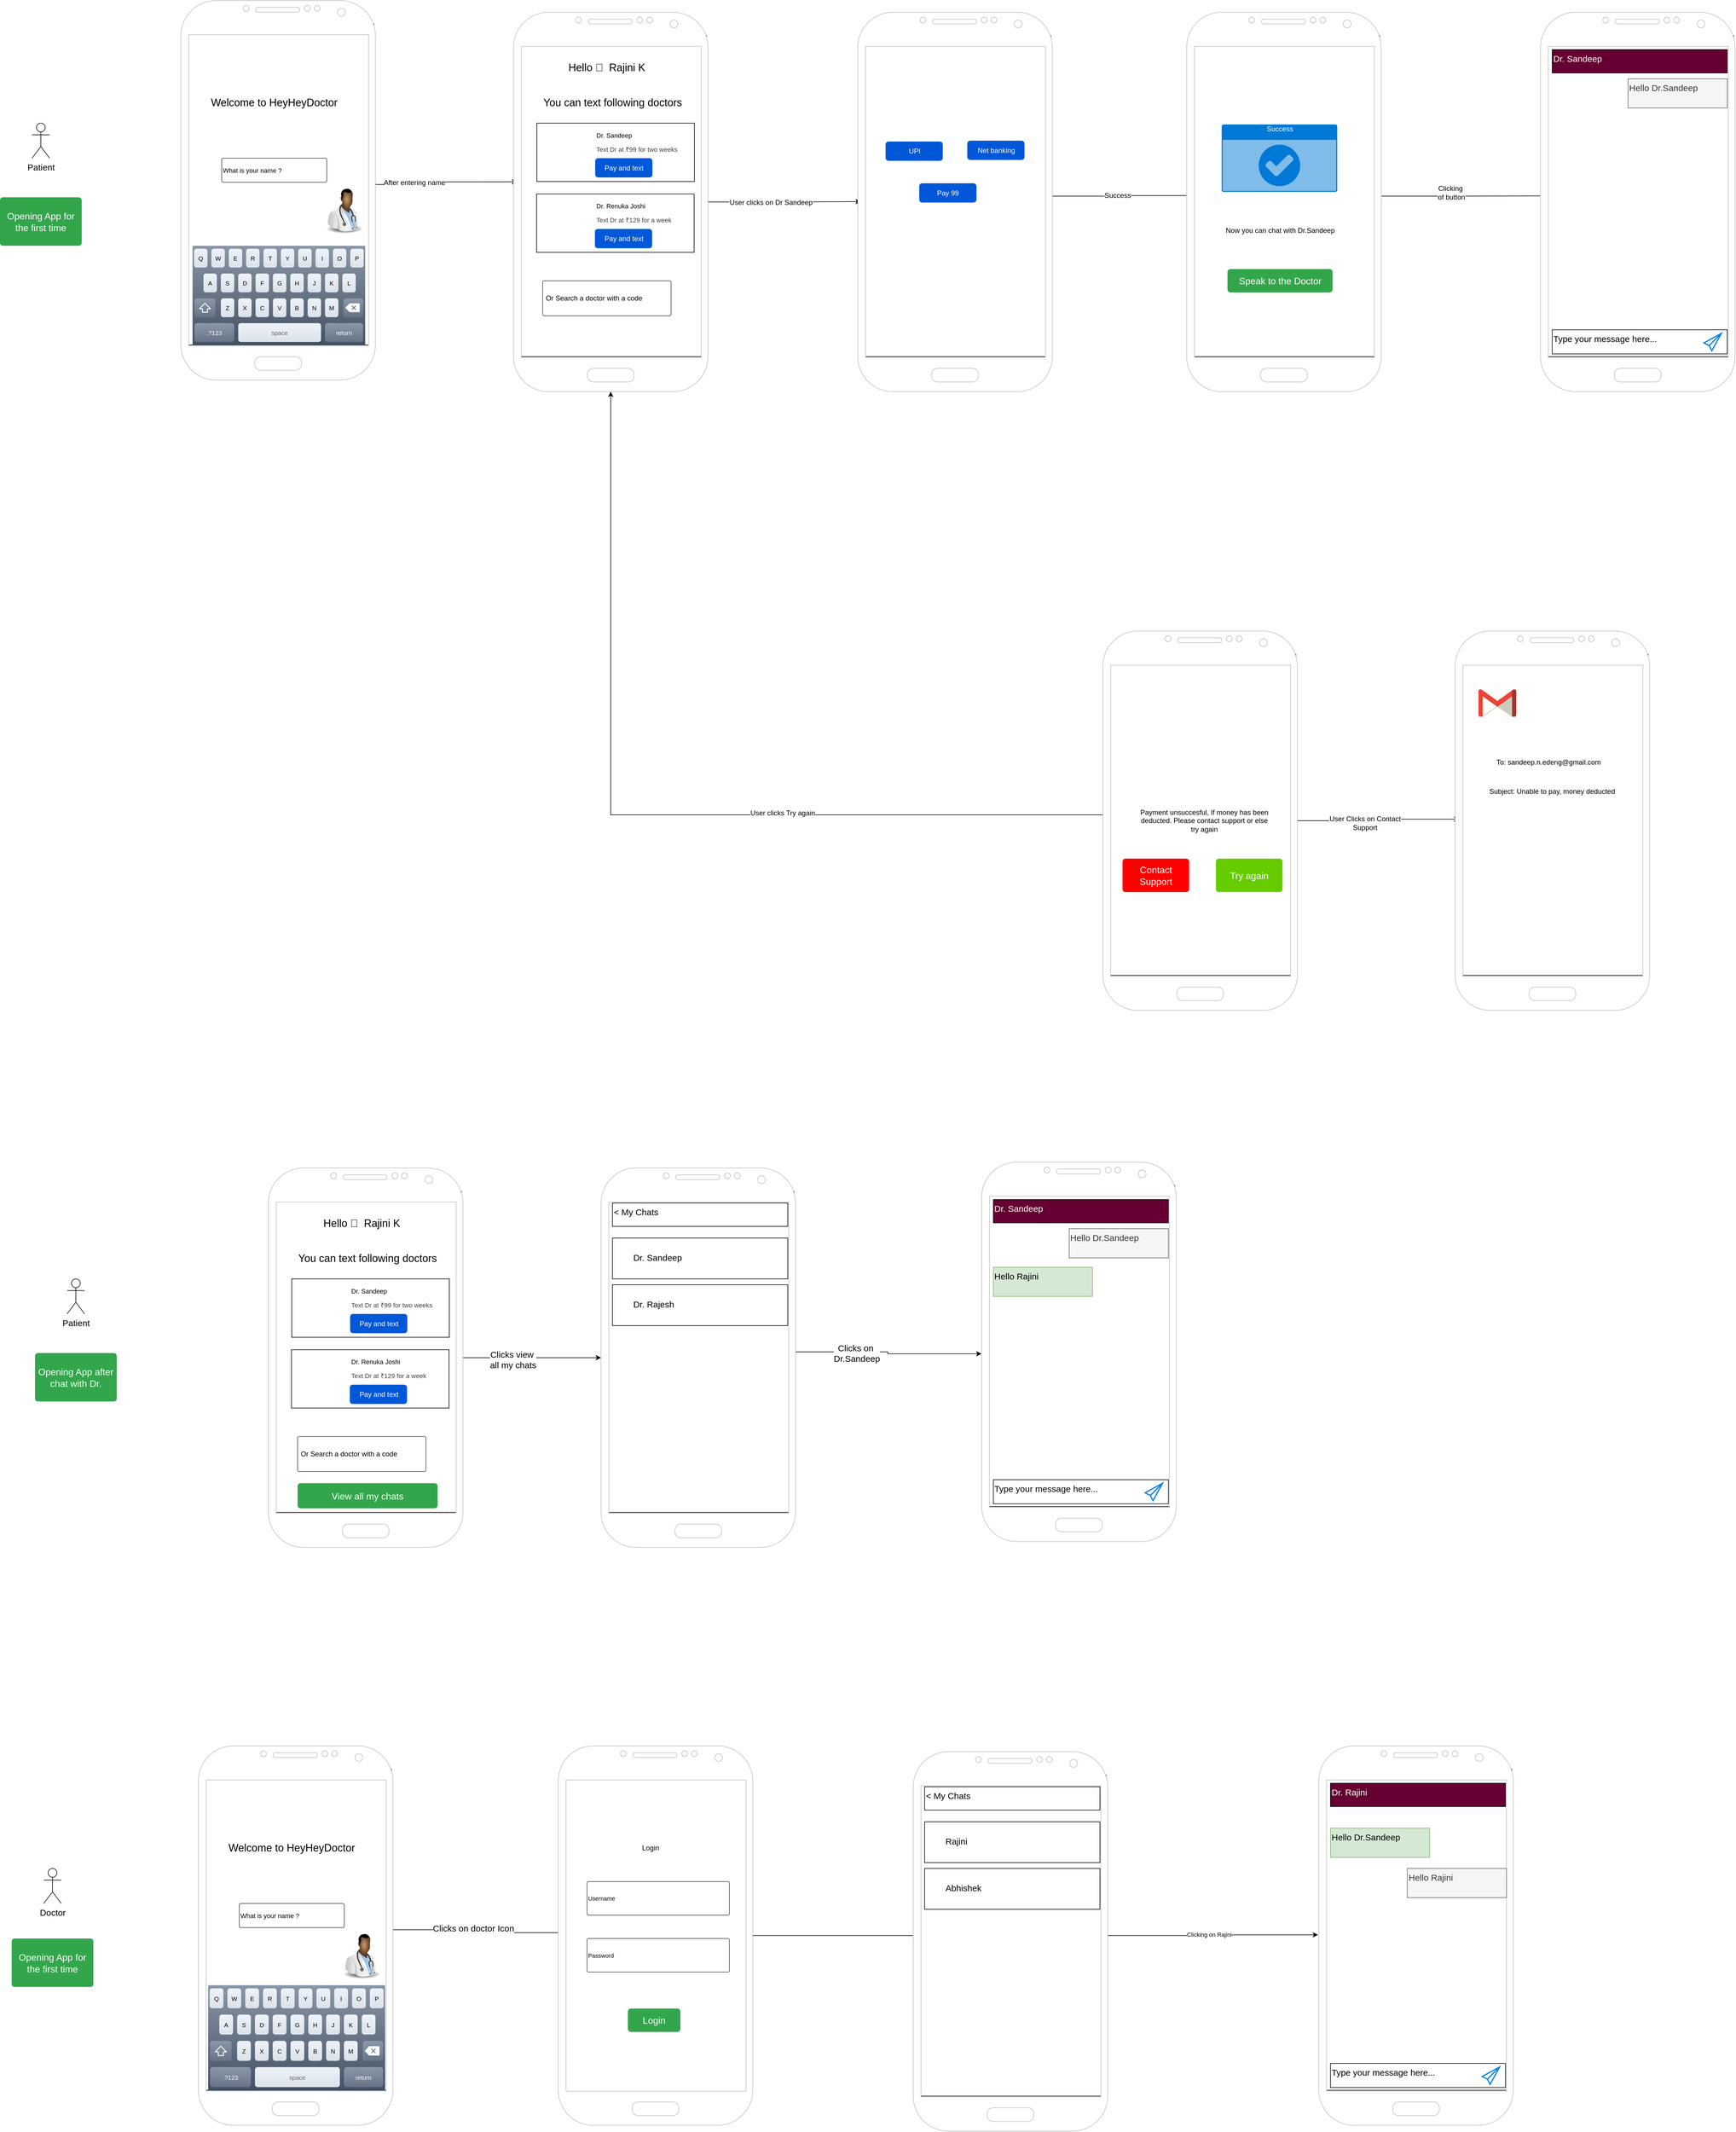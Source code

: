 <mxfile version="15.5.6" type="device"><diagram id="9-6Th1CZ7eoq6lyrVsI5" name="Page-1"><mxGraphModel dx="2270" dy="1440" grid="1" gridSize="10" guides="1" tooltips="1" connect="1" arrows="1" fold="1" page="1" pageScale="1" pageWidth="827" pageHeight="1169" math="0" shadow="0"><root><mxCell id="0"/><mxCell id="1" parent="0"/><mxCell id="jHPLesFgiLYpQEe8KIEd-72" style="edgeStyle=orthogonalEdgeStyle;rounded=0;orthogonalLoop=1;jettySize=auto;html=1;entryX=0.019;entryY=0.447;entryDx=0;entryDy=0;entryPerimeter=0;fontSize=12;" edge="1" parent="1" source="jHPLesFgiLYpQEe8KIEd-2" target="jHPLesFgiLYpQEe8KIEd-12"><mxGeometry relative="1" as="geometry"/></mxCell><mxCell id="jHPLesFgiLYpQEe8KIEd-73" value="After entering name" style="edgeLabel;html=1;align=center;verticalAlign=middle;resizable=0;points=[];fontSize=12;" vertex="1" connectable="0" parent="jHPLesFgiLYpQEe8KIEd-72"><mxGeometry x="-0.439" y="3" relative="1" as="geometry"><mxPoint x="-1" as="offset"/></mxGeometry></mxCell><mxCell id="jHPLesFgiLYpQEe8KIEd-2" value="" style="rounded=0;whiteSpace=wrap;html=1;" vertex="1" parent="1"><mxGeometry x="438.33" y="160" width="322.37" height="550" as="geometry"/></mxCell><mxCell id="jHPLesFgiLYpQEe8KIEd-1" value="" style="verticalLabelPosition=bottom;verticalAlign=top;html=1;shadow=0;dashed=0;strokeWidth=1;shape=mxgraph.android.phone2;strokeColor=#c0c0c0;" vertex="1" parent="1"><mxGeometry x="430" y="120" width="333.33" height="650" as="geometry"/></mxCell><mxCell id="jHPLesFgiLYpQEe8KIEd-7" value="Welcome to HeyHeyDoctor" style="text;html=1;strokeColor=none;fillColor=none;align=center;verticalAlign=middle;whiteSpace=wrap;rounded=0;labelBorderColor=none;fontSize=18;" vertex="1" parent="1"><mxGeometry x="450" y="280" width="280" height="30" as="geometry"/></mxCell><mxCell id="jHPLesFgiLYpQEe8KIEd-9" value="&lt;font style=&quot;font-size: 11px&quot;&gt;What is your name ?&lt;/font&gt;" style="strokeWidth=1;html=1;shadow=0;dashed=0;shape=mxgraph.ios.iTextInput;strokeColor=#444444;buttonText=;fontSize=8;whiteSpace=wrap;align=left;labelBorderColor=none;" vertex="1" parent="1"><mxGeometry x="500" y="390" width="180" height="41.29" as="geometry"/></mxCell><mxCell id="jHPLesFgiLYpQEe8KIEd-10" value="" style="verticalLabelPosition=bottom;verticalAlign=top;html=1;shadow=0;dashed=0;strokeWidth=1;shape=mxgraph.ios.iKeybLett;sketch=0;labelBorderColor=none;fontSize=11;" vertex="1" parent="1"><mxGeometry x="450" y="540" width="295.8" height="170" as="geometry"/></mxCell><mxCell id="jHPLesFgiLYpQEe8KIEd-11" value="" style="rounded=0;whiteSpace=wrap;html=1;" vertex="1" parent="1"><mxGeometry x="1008.33" y="180" width="322.37" height="550" as="geometry"/></mxCell><mxCell id="jHPLesFgiLYpQEe8KIEd-74" style="edgeStyle=orthogonalEdgeStyle;rounded=0;orthogonalLoop=1;jettySize=auto;html=1;entryX=0.016;entryY=0.499;entryDx=0;entryDy=0;entryPerimeter=0;fontSize=12;" edge="1" parent="1" source="jHPLesFgiLYpQEe8KIEd-12" target="jHPLesFgiLYpQEe8KIEd-46"><mxGeometry relative="1" as="geometry"/></mxCell><mxCell id="jHPLesFgiLYpQEe8KIEd-75" value="User clicks on Dr Sandeep" style="edgeLabel;html=1;align=center;verticalAlign=middle;resizable=0;points=[];fontSize=12;" vertex="1" connectable="0" parent="jHPLesFgiLYpQEe8KIEd-74"><mxGeometry x="-0.165" y="-1" relative="1" as="geometry"><mxPoint x="-2" as="offset"/></mxGeometry></mxCell><mxCell id="jHPLesFgiLYpQEe8KIEd-12" value="" style="verticalLabelPosition=bottom;verticalAlign=top;html=1;shadow=0;dashed=0;strokeWidth=1;shape=mxgraph.android.phone2;strokeColor=#c0c0c0;" vertex="1" parent="1"><mxGeometry x="1000" y="140" width="333.33" height="650" as="geometry"/></mxCell><mxCell id="jHPLesFgiLYpQEe8KIEd-13" value="Hello 👋&amp;nbsp; Rajini K" style="text;html=1;strokeColor=none;fillColor=none;align=center;verticalAlign=middle;whiteSpace=wrap;rounded=0;labelBorderColor=none;fontSize=18;" vertex="1" parent="1"><mxGeometry x="1020" y="220" width="280" height="30" as="geometry"/></mxCell><mxCell id="jHPLesFgiLYpQEe8KIEd-22" value="You can text following doctors" style="text;html=1;strokeColor=none;fillColor=none;align=center;verticalAlign=middle;whiteSpace=wrap;rounded=0;labelBorderColor=none;fontSize=18;" vertex="1" parent="1"><mxGeometry x="1029.51" y="280" width="280" height="30" as="geometry"/></mxCell><mxCell id="jHPLesFgiLYpQEe8KIEd-23" value="" style="rounded=0;whiteSpace=wrap;html=1;labelBorderColor=none;fontSize=11;verticalAlign=top;" vertex="1" parent="1"><mxGeometry x="1040" y="330" width="270" height="100" as="geometry"/></mxCell><mxCell id="jHPLesFgiLYpQEe8KIEd-24" value="" style="shape=image;html=1;verticalAlign=top;verticalLabelPosition=bottom;labelBackgroundColor=#ffffff;imageAspect=0;aspect=fixed;image=https://cdn0.iconfinder.com/data/icons/essentials-9/128/__Profile-128.png;labelBorderColor=none;fontSize=11;" vertex="1" parent="1"><mxGeometry x="1050" y="336" width="68" height="68" as="geometry"/></mxCell><mxCell id="jHPLesFgiLYpQEe8KIEd-25" value="Dr. Sandeep" style="text;html=1;strokeColor=none;fillColor=none;align=left;verticalAlign=middle;whiteSpace=wrap;rounded=0;labelBorderColor=none;fontSize=11;" vertex="1" parent="1"><mxGeometry x="1140" y="336" width="150" height="30" as="geometry"/></mxCell><mxCell id="jHPLesFgiLYpQEe8KIEd-26" value="&lt;span style=&quot;color: rgb(60 , 64 , 67) ; font-family: &amp;#34;arial&amp;#34; , sans-serif ; background-color: rgb(255 , 255 , 255)&quot;&gt;&lt;font style=&quot;font-size: 11px&quot;&gt;Text Dr at ₹99 for two weeks&lt;/font&gt;&lt;/span&gt;" style="text;html=1;strokeColor=none;fillColor=none;align=left;verticalAlign=middle;whiteSpace=wrap;rounded=0;labelBorderColor=none;fontSize=11;" vertex="1" parent="1"><mxGeometry x="1140" y="360" width="150" height="30" as="geometry"/></mxCell><mxCell id="jHPLesFgiLYpQEe8KIEd-28" value="Pay and text" style="rounded=1;fillColor=#0057D8;align=center;strokeColor=none;html=1;fontColor=#ffffff;fontSize=12;sketch=0;labelBorderColor=none;" vertex="1" parent="1"><mxGeometry x="1140" y="390" width="98" height="33" as="geometry"/></mxCell><mxCell id="jHPLesFgiLYpQEe8KIEd-33" value="" style="rounded=0;whiteSpace=wrap;html=1;labelBorderColor=none;fontSize=11;verticalAlign=top;" vertex="1" parent="1"><mxGeometry x="1039.51" y="451.29" width="270" height="100" as="geometry"/></mxCell><mxCell id="jHPLesFgiLYpQEe8KIEd-34" value="" style="shape=image;html=1;verticalAlign=top;verticalLabelPosition=bottom;labelBackgroundColor=#ffffff;imageAspect=0;aspect=fixed;image=https://cdn0.iconfinder.com/data/icons/essentials-9/128/__Profile-128.png;labelBorderColor=none;fontSize=11;" vertex="1" parent="1"><mxGeometry x="1049.51" y="457.29" width="68" height="68" as="geometry"/></mxCell><mxCell id="jHPLesFgiLYpQEe8KIEd-35" value="Dr. Renuka Joshi" style="text;html=1;strokeColor=none;fillColor=none;align=left;verticalAlign=middle;whiteSpace=wrap;rounded=0;labelBorderColor=none;fontSize=11;" vertex="1" parent="1"><mxGeometry x="1139.51" y="457.29" width="150" height="30" as="geometry"/></mxCell><mxCell id="jHPLesFgiLYpQEe8KIEd-36" value="&lt;span style=&quot;color: rgb(60 , 64 , 67) ; font-family: &amp;#34;arial&amp;#34; , sans-serif ; background-color: rgb(255 , 255 , 255)&quot;&gt;&lt;font style=&quot;font-size: 11px&quot;&gt;Text Dr at ₹129 for a week&lt;/font&gt;&lt;/span&gt;" style="text;html=1;strokeColor=none;fillColor=none;align=left;verticalAlign=middle;whiteSpace=wrap;rounded=0;labelBorderColor=none;fontSize=11;" vertex="1" parent="1"><mxGeometry x="1139.51" y="481.29" width="150" height="30" as="geometry"/></mxCell><mxCell id="jHPLesFgiLYpQEe8KIEd-37" value="Pay and text" style="rounded=1;fillColor=#0057D8;align=center;strokeColor=none;html=1;fontColor=#ffffff;fontSize=12;sketch=0;labelBorderColor=none;" vertex="1" parent="1"><mxGeometry x="1139.51" y="511.29" width="98" height="33" as="geometry"/></mxCell><mxCell id="jHPLesFgiLYpQEe8KIEd-43" value="&lt;font style=&quot;font-size: 12px&quot;&gt;&amp;nbsp;Or Search a doctor with a code&lt;/font&gt;" style="strokeWidth=1;html=1;shadow=0;dashed=0;shape=mxgraph.ios.iTextInput;strokeColor=#444444;buttonText=;fontSize=8;whiteSpace=wrap;align=left;labelBorderColor=none;" vertex="1" parent="1"><mxGeometry x="1050" y="600" width="220" height="60" as="geometry"/></mxCell><mxCell id="jHPLesFgiLYpQEe8KIEd-76" style="edgeStyle=orthogonalEdgeStyle;rounded=0;orthogonalLoop=1;jettySize=auto;html=1;entryX=0.028;entryY=0.483;entryDx=0;entryDy=0;entryPerimeter=0;fontSize=12;" edge="1" parent="1" source="jHPLesFgiLYpQEe8KIEd-45" target="jHPLesFgiLYpQEe8KIEd-64"><mxGeometry relative="1" as="geometry"/></mxCell><mxCell id="jHPLesFgiLYpQEe8KIEd-77" value="Success" style="edgeLabel;html=1;align=center;verticalAlign=middle;resizable=0;points=[];fontSize=12;" vertex="1" connectable="0" parent="jHPLesFgiLYpQEe8KIEd-76"><mxGeometry x="-0.071" y="1" relative="1" as="geometry"><mxPoint x="1" as="offset"/></mxGeometry></mxCell><mxCell id="jHPLesFgiLYpQEe8KIEd-45" value="" style="rounded=0;whiteSpace=wrap;html=1;" vertex="1" parent="1"><mxGeometry x="1598.33" y="180" width="322.37" height="550" as="geometry"/></mxCell><mxCell id="jHPLesFgiLYpQEe8KIEd-46" value="" style="verticalLabelPosition=bottom;verticalAlign=top;html=1;shadow=0;dashed=0;strokeWidth=1;shape=mxgraph.android.phone2;strokeColor=#c0c0c0;" vertex="1" parent="1"><mxGeometry x="1590" y="140" width="333.33" height="650" as="geometry"/></mxCell><mxCell id="jHPLesFgiLYpQEe8KIEd-60" value="Pay 99" style="rounded=1;fillColor=#0057D8;align=center;strokeColor=none;html=1;fontColor=#ffffff;fontSize=12;sketch=0;labelBorderColor=none;" vertex="1" parent="1"><mxGeometry x="1695.32" y="433" width="98" height="33" as="geometry"/></mxCell><mxCell id="jHPLesFgiLYpQEe8KIEd-61" value="UPI" style="rounded=1;fillColor=#0057D8;align=center;strokeColor=none;html=1;fontColor=#ffffff;fontSize=12;sketch=0;labelBorderColor=none;" vertex="1" parent="1"><mxGeometry x="1637.66" y="361.5" width="98" height="33" as="geometry"/></mxCell><mxCell id="jHPLesFgiLYpQEe8KIEd-62" value="Net banking" style="rounded=1;fillColor=#0057D8;align=center;strokeColor=none;html=1;fontColor=#ffffff;fontSize=12;sketch=0;labelBorderColor=none;" vertex="1" parent="1"><mxGeometry x="1777.66" y="360" width="98" height="33" as="geometry"/></mxCell><mxCell id="jHPLesFgiLYpQEe8KIEd-105" style="edgeStyle=orthogonalEdgeStyle;rounded=0;orthogonalLoop=1;jettySize=auto;html=1;entryX=0.028;entryY=0.484;entryDx=0;entryDy=0;entryPerimeter=0;fontSize=12;" edge="1" parent="1" source="jHPLesFgiLYpQEe8KIEd-63" target="jHPLesFgiLYpQEe8KIEd-101"><mxGeometry relative="1" as="geometry"/></mxCell><mxCell id="jHPLesFgiLYpQEe8KIEd-106" value="Clicking&amp;nbsp;&lt;br&gt;of button" style="edgeLabel;html=1;align=center;verticalAlign=middle;resizable=0;points=[];fontSize=12;" vertex="1" connectable="0" parent="jHPLesFgiLYpQEe8KIEd-105"><mxGeometry x="-0.113" y="6" relative="1" as="geometry"><mxPoint x="-4" as="offset"/></mxGeometry></mxCell><mxCell id="jHPLesFgiLYpQEe8KIEd-63" value="" style="rounded=0;whiteSpace=wrap;html=1;" vertex="1" parent="1"><mxGeometry x="2161.93" y="180" width="322.37" height="550" as="geometry"/></mxCell><mxCell id="jHPLesFgiLYpQEe8KIEd-64" value="" style="verticalLabelPosition=bottom;verticalAlign=top;html=1;shadow=0;dashed=0;strokeWidth=1;shape=mxgraph.android.phone2;strokeColor=#c0c0c0;" vertex="1" parent="1"><mxGeometry x="2153.6" y="140" width="333.33" height="650" as="geometry"/></mxCell><mxCell id="jHPLesFgiLYpQEe8KIEd-69" value="Speak to the Doctor" style="html=1;shadow=0;dashed=0;shape=mxgraph.bootstrap.rrect;rSize=5;strokeColor=none;strokeWidth=1;fillColor=#33A64C;fontColor=#FFFFFF;whiteSpace=wrap;align=center;verticalAlign=middle;spacingLeft=0;fontStyle=0;fontSize=16;spacing=5;labelBorderColor=none;" vertex="1" parent="1"><mxGeometry x="2223.6" y="580" width="180" height="40" as="geometry"/></mxCell><mxCell id="jHPLesFgiLYpQEe8KIEd-70" value="Now you can chat with Dr.Sandeep" style="text;html=1;strokeColor=none;fillColor=none;align=center;verticalAlign=middle;whiteSpace=wrap;rounded=0;labelBorderColor=none;fontSize=12;" vertex="1" parent="1"><mxGeometry x="2213.6" y="497.29" width="200" height="32.71" as="geometry"/></mxCell><mxCell id="jHPLesFgiLYpQEe8KIEd-71" value="Success" style="html=1;strokeColor=none;fillColor=#0079D6;labelPosition=center;verticalLabelPosition=middle;verticalAlign=top;align=center;fontSize=12;outlineConnect=0;spacingTop=-6;fontColor=#FFFFFF;sketch=0;shape=mxgraph.sitemap.success;labelBorderColor=none;" vertex="1" parent="1"><mxGeometry x="2213.6" y="332.25" width="198" height="115.5" as="geometry"/></mxCell><mxCell id="jHPLesFgiLYpQEe8KIEd-85" style="edgeStyle=orthogonalEdgeStyle;rounded=0;orthogonalLoop=1;jettySize=auto;html=1;fontSize=12;" edge="1" parent="1" source="jHPLesFgiLYpQEe8KIEd-78" target="jHPLesFgiLYpQEe8KIEd-12"><mxGeometry relative="1" as="geometry"/></mxCell><mxCell id="jHPLesFgiLYpQEe8KIEd-86" value="User clicks Try again" style="edgeLabel;html=1;align=center;verticalAlign=middle;resizable=0;points=[];fontSize=12;" vertex="1" connectable="0" parent="jHPLesFgiLYpQEe8KIEd-85"><mxGeometry x="-0.292" y="-3" relative="1" as="geometry"><mxPoint as="offset"/></mxGeometry></mxCell><mxCell id="jHPLesFgiLYpQEe8KIEd-78" value="" style="rounded=0;whiteSpace=wrap;html=1;" vertex="1" parent="1"><mxGeometry x="2018.33" y="1240" width="322.37" height="550" as="geometry"/></mxCell><mxCell id="jHPLesFgiLYpQEe8KIEd-93" style="edgeStyle=orthogonalEdgeStyle;rounded=0;orthogonalLoop=1;jettySize=auto;html=1;entryX=0.021;entryY=0.496;entryDx=0;entryDy=0;entryPerimeter=0;fontSize=12;" edge="1" parent="1" source="jHPLesFgiLYpQEe8KIEd-79" target="jHPLesFgiLYpQEe8KIEd-88"><mxGeometry relative="1" as="geometry"/></mxCell><mxCell id="jHPLesFgiLYpQEe8KIEd-96" value="User Clicks on Contact&lt;br&gt;Support" style="edgeLabel;html=1;align=center;verticalAlign=middle;resizable=0;points=[];fontSize=12;" vertex="1" connectable="0" parent="jHPLesFgiLYpQEe8KIEd-93"><mxGeometry x="-0.185" y="-4" relative="1" as="geometry"><mxPoint x="1" as="offset"/></mxGeometry></mxCell><mxCell id="jHPLesFgiLYpQEe8KIEd-79" value="" style="verticalLabelPosition=bottom;verticalAlign=top;html=1;shadow=0;dashed=0;strokeWidth=1;shape=mxgraph.android.phone2;strokeColor=#c0c0c0;" vertex="1" parent="1"><mxGeometry x="2010" y="1200" width="333.33" height="650" as="geometry"/></mxCell><mxCell id="jHPLesFgiLYpQEe8KIEd-80" value="Contact Support" style="html=1;shadow=0;dashed=0;shape=mxgraph.bootstrap.rrect;rSize=5;strokeColor=none;strokeWidth=1;fillColor=#FF0000;fontColor=#FFFFFF;whiteSpace=wrap;align=center;verticalAlign=middle;spacingLeft=0;fontStyle=0;fontSize=16;spacing=5;labelBorderColor=none;" vertex="1" parent="1"><mxGeometry x="2043.67" y="1590" width="114.16" height="57.29" as="geometry"/></mxCell><mxCell id="jHPLesFgiLYpQEe8KIEd-81" value="Payment unsuccesful, If money has been deducted. Please contact support or else try again" style="text;html=1;strokeColor=none;fillColor=none;align=center;verticalAlign=middle;whiteSpace=wrap;rounded=0;labelBorderColor=none;fontSize=12;" vertex="1" parent="1"><mxGeometry x="2071.67" y="1505" width="224.16" height="40" as="geometry"/></mxCell><mxCell id="jHPLesFgiLYpQEe8KIEd-83" value="" style="shape=image;html=1;verticalAlign=top;verticalLabelPosition=bottom;labelBackgroundColor=#ffffff;imageAspect=0;aspect=fixed;image=https://cdn1.iconfinder.com/data/icons/DarkGlass_Reworked/128x128/actions/stop.png;labelBorderColor=none;fontSize=12;" vertex="1" parent="1"><mxGeometry x="2121.67" y="1330" width="100" height="100" as="geometry"/></mxCell><mxCell id="jHPLesFgiLYpQEe8KIEd-84" value="Try again" style="html=1;shadow=0;dashed=0;shape=mxgraph.bootstrap.rrect;rSize=5;strokeColor=none;strokeWidth=1;fillColor=#66CC00;fontColor=#FFFFFF;whiteSpace=wrap;align=center;verticalAlign=middle;spacingLeft=0;fontStyle=0;fontSize=16;spacing=5;labelBorderColor=none;" vertex="1" parent="1"><mxGeometry x="2203.67" y="1590" width="114.16" height="57.29" as="geometry"/></mxCell><mxCell id="jHPLesFgiLYpQEe8KIEd-87" value="" style="rounded=0;whiteSpace=wrap;html=1;" vertex="1" parent="1"><mxGeometry x="2622" y="1240" width="322.37" height="550" as="geometry"/></mxCell><mxCell id="jHPLesFgiLYpQEe8KIEd-88" value="" style="verticalLabelPosition=bottom;verticalAlign=top;html=1;shadow=0;dashed=0;strokeWidth=1;shape=mxgraph.android.phone2;strokeColor=#c0c0c0;" vertex="1" parent="1"><mxGeometry x="2613.67" y="1200" width="333.33" height="650" as="geometry"/></mxCell><mxCell id="jHPLesFgiLYpQEe8KIEd-97" value="" style="dashed=0;outlineConnect=0;html=1;align=center;labelPosition=center;verticalLabelPosition=bottom;verticalAlign=top;shape=mxgraph.weblogos.gmail;labelBorderColor=none;fontSize=12;fillColor=#66CC00;" vertex="1" parent="1"><mxGeometry x="2653.67" y="1300" width="64.8" height="46.8" as="geometry"/></mxCell><mxCell id="jHPLesFgiLYpQEe8KIEd-98" value="To: sandeep.n.edeng@gmail.com" style="text;html=1;strokeColor=none;fillColor=none;align=center;verticalAlign=middle;whiteSpace=wrap;rounded=0;labelBorderColor=none;fontSize=12;" vertex="1" parent="1"><mxGeometry x="2653.67" y="1410" width="240" height="30" as="geometry"/></mxCell><mxCell id="jHPLesFgiLYpQEe8KIEd-99" value="Subject: Unable to pay, money deducted" style="text;html=1;strokeColor=none;fillColor=none;align=center;verticalAlign=middle;whiteSpace=wrap;rounded=0;labelBorderColor=none;fontSize=12;" vertex="1" parent="1"><mxGeometry x="2660.33" y="1460" width="240" height="30" as="geometry"/></mxCell><mxCell id="jHPLesFgiLYpQEe8KIEd-100" value="" style="rounded=0;whiteSpace=wrap;html=1;" vertex="1" parent="1"><mxGeometry x="2768.33" y="180" width="322.37" height="550" as="geometry"/></mxCell><mxCell id="jHPLesFgiLYpQEe8KIEd-101" value="" style="verticalLabelPosition=bottom;verticalAlign=top;html=1;shadow=0;dashed=0;strokeWidth=1;shape=mxgraph.android.phone2;strokeColor=#c0c0c0;" vertex="1" parent="1"><mxGeometry x="2760" y="140" width="333.33" height="650" as="geometry"/></mxCell><mxCell id="jHPLesFgiLYpQEe8KIEd-107" value="&lt;font color=&quot;#ffffff&quot; style=&quot;font-size: 15px&quot;&gt;Dr. Sandeep&lt;/font&gt;" style="rounded=0;whiteSpace=wrap;html=1;labelBorderColor=none;fontSize=12;fillColor=#660033;align=left;verticalAlign=top;" vertex="1" parent="1"><mxGeometry x="2780" y="204" width="300" height="40" as="geometry"/></mxCell><mxCell id="jHPLesFgiLYpQEe8KIEd-108" value="&lt;font color=&quot;#000000&quot;&gt;Type your message here...&lt;/font&gt;" style="rounded=0;whiteSpace=wrap;html=1;labelBorderColor=none;fontSize=15;fontColor=#FFFFFF;fillColor=#FFFFFF;align=left;verticalAlign=top;" vertex="1" parent="1"><mxGeometry x="2780" y="684" width="300" height="41.29" as="geometry"/></mxCell><mxCell id="jHPLesFgiLYpQEe8KIEd-109" value="" style="html=1;verticalLabelPosition=bottom;align=center;labelBackgroundColor=#ffffff;verticalAlign=top;strokeWidth=2;strokeColor=#0080F0;shadow=0;dashed=0;shape=mxgraph.ios7.icons.pointer;labelBorderColor=none;fontSize=15;fontColor=#000000;fillColor=#FFFFFF;" vertex="1" parent="1"><mxGeometry x="3040" y="690" width="30" height="30" as="geometry"/></mxCell><mxCell id="jHPLesFgiLYpQEe8KIEd-110" value="Hello Dr.Sandeep" style="rounded=0;whiteSpace=wrap;html=1;labelBorderColor=none;fontSize=15;fontColor=#333333;fillColor=#f5f5f5;align=left;verticalAlign=top;strokeColor=#666666;" vertex="1" parent="1"><mxGeometry x="2910" y="254" width="170" height="50" as="geometry"/></mxCell><mxCell id="jHPLesFgiLYpQEe8KIEd-111" value="Patient" style="shape=umlActor;verticalLabelPosition=bottom;verticalAlign=top;html=1;outlineConnect=0;labelBorderColor=none;fontSize=15;fontColor=#000000;fillColor=#FFFFFF;" vertex="1" parent="1"><mxGeometry x="175" y="330" width="30" height="60" as="geometry"/></mxCell><mxCell id="jHPLesFgiLYpQEe8KIEd-112" value="Opening App for the first time" style="html=1;shadow=0;dashed=0;shape=mxgraph.bootstrap.rrect;rSize=5;strokeColor=none;strokeWidth=1;fillColor=#33A64C;fontColor=#FFFFFF;whiteSpace=wrap;align=center;verticalAlign=middle;spacingLeft=0;fontStyle=0;fontSize=16;spacing=5;labelBorderColor=none;" vertex="1" parent="1"><mxGeometry x="120" y="457" width="140" height="83" as="geometry"/></mxCell><mxCell id="jHPLesFgiLYpQEe8KIEd-113" value="Patient" style="shape=umlActor;verticalLabelPosition=bottom;verticalAlign=top;html=1;outlineConnect=0;labelBorderColor=none;fontSize=15;fontColor=#000000;fillColor=#FFFFFF;" vertex="1" parent="1"><mxGeometry x="235" y="2310" width="30" height="60" as="geometry"/></mxCell><mxCell id="jHPLesFgiLYpQEe8KIEd-114" value="Opening App after chat with Dr." style="html=1;shadow=0;dashed=0;shape=mxgraph.bootstrap.rrect;rSize=5;strokeColor=none;strokeWidth=1;fillColor=#33A64C;fontColor=#FFFFFF;whiteSpace=wrap;align=center;verticalAlign=middle;spacingLeft=0;fontStyle=0;fontSize=16;spacing=5;labelBorderColor=none;" vertex="1" parent="1"><mxGeometry x="180" y="2437" width="140" height="83" as="geometry"/></mxCell><mxCell id="jHPLesFgiLYpQEe8KIEd-130" value="" style="rounded=0;whiteSpace=wrap;html=1;" vertex="1" parent="1"><mxGeometry x="588.33" y="2160" width="322.37" height="550" as="geometry"/></mxCell><mxCell id="jHPLesFgiLYpQEe8KIEd-162" style="edgeStyle=orthogonalEdgeStyle;rounded=0;orthogonalLoop=1;jettySize=auto;html=1;fontSize=15;fontColor=#000000;" edge="1" parent="1" source="jHPLesFgiLYpQEe8KIEd-131" target="jHPLesFgiLYpQEe8KIEd-147"><mxGeometry relative="1" as="geometry"/></mxCell><mxCell id="jHPLesFgiLYpQEe8KIEd-168" value="Clicks view&amp;nbsp;&lt;br&gt;all my chats" style="edgeLabel;html=1;align=center;verticalAlign=middle;resizable=0;points=[];fontSize=15;fontColor=#000000;" vertex="1" connectable="0" parent="jHPLesFgiLYpQEe8KIEd-162"><mxGeometry x="-0.277" y="-3" relative="1" as="geometry"><mxPoint as="offset"/></mxGeometry></mxCell><mxCell id="jHPLesFgiLYpQEe8KIEd-131" value="" style="verticalLabelPosition=bottom;verticalAlign=top;html=1;shadow=0;dashed=0;strokeWidth=1;shape=mxgraph.android.phone2;strokeColor=#c0c0c0;" vertex="1" parent="1"><mxGeometry x="580" y="2120" width="333.33" height="650" as="geometry"/></mxCell><mxCell id="jHPLesFgiLYpQEe8KIEd-132" value="Hello 👋&amp;nbsp; Rajini K" style="text;html=1;strokeColor=none;fillColor=none;align=center;verticalAlign=middle;whiteSpace=wrap;rounded=0;labelBorderColor=none;fontSize=18;" vertex="1" parent="1"><mxGeometry x="600" y="2200" width="280" height="30" as="geometry"/></mxCell><mxCell id="jHPLesFgiLYpQEe8KIEd-133" value="You can text following doctors" style="text;html=1;strokeColor=none;fillColor=none;align=center;verticalAlign=middle;whiteSpace=wrap;rounded=0;labelBorderColor=none;fontSize=18;" vertex="1" parent="1"><mxGeometry x="609.51" y="2260" width="280" height="30" as="geometry"/></mxCell><mxCell id="jHPLesFgiLYpQEe8KIEd-134" value="" style="rounded=0;whiteSpace=wrap;html=1;labelBorderColor=none;fontSize=11;verticalAlign=top;" vertex="1" parent="1"><mxGeometry x="620" y="2310" width="270" height="100" as="geometry"/></mxCell><mxCell id="jHPLesFgiLYpQEe8KIEd-135" value="" style="shape=image;html=1;verticalAlign=top;verticalLabelPosition=bottom;labelBackgroundColor=#ffffff;imageAspect=0;aspect=fixed;image=https://cdn0.iconfinder.com/data/icons/essentials-9/128/__Profile-128.png;labelBorderColor=none;fontSize=11;" vertex="1" parent="1"><mxGeometry x="630" y="2316" width="68" height="68" as="geometry"/></mxCell><mxCell id="jHPLesFgiLYpQEe8KIEd-136" value="Dr. Sandeep" style="text;html=1;strokeColor=none;fillColor=none;align=left;verticalAlign=middle;whiteSpace=wrap;rounded=0;labelBorderColor=none;fontSize=11;" vertex="1" parent="1"><mxGeometry x="720" y="2316" width="150" height="30" as="geometry"/></mxCell><mxCell id="jHPLesFgiLYpQEe8KIEd-137" value="&lt;span style=&quot;color: rgb(60 , 64 , 67) ; font-family: &amp;#34;arial&amp;#34; , sans-serif ; background-color: rgb(255 , 255 , 255)&quot;&gt;&lt;font style=&quot;font-size: 11px&quot;&gt;Text Dr at ₹99 for two weeks&lt;/font&gt;&lt;/span&gt;" style="text;html=1;strokeColor=none;fillColor=none;align=left;verticalAlign=middle;whiteSpace=wrap;rounded=0;labelBorderColor=none;fontSize=11;" vertex="1" parent="1"><mxGeometry x="720" y="2340" width="150" height="30" as="geometry"/></mxCell><mxCell id="jHPLesFgiLYpQEe8KIEd-138" value="Pay and text" style="rounded=1;fillColor=#0057D8;align=center;strokeColor=none;html=1;fontColor=#ffffff;fontSize=12;sketch=0;labelBorderColor=none;" vertex="1" parent="1"><mxGeometry x="720" y="2370" width="98" height="33" as="geometry"/></mxCell><mxCell id="jHPLesFgiLYpQEe8KIEd-139" value="" style="rounded=0;whiteSpace=wrap;html=1;labelBorderColor=none;fontSize=11;verticalAlign=top;" vertex="1" parent="1"><mxGeometry x="619.51" y="2431.29" width="270" height="100" as="geometry"/></mxCell><mxCell id="jHPLesFgiLYpQEe8KIEd-140" value="" style="shape=image;html=1;verticalAlign=top;verticalLabelPosition=bottom;labelBackgroundColor=#ffffff;imageAspect=0;aspect=fixed;image=https://cdn0.iconfinder.com/data/icons/essentials-9/128/__Profile-128.png;labelBorderColor=none;fontSize=11;" vertex="1" parent="1"><mxGeometry x="629.51" y="2437.29" width="68" height="68" as="geometry"/></mxCell><mxCell id="jHPLesFgiLYpQEe8KIEd-141" value="Dr. Renuka Joshi" style="text;html=1;strokeColor=none;fillColor=none;align=left;verticalAlign=middle;whiteSpace=wrap;rounded=0;labelBorderColor=none;fontSize=11;" vertex="1" parent="1"><mxGeometry x="719.51" y="2437.29" width="150" height="30" as="geometry"/></mxCell><mxCell id="jHPLesFgiLYpQEe8KIEd-142" value="&lt;span style=&quot;color: rgb(60 , 64 , 67) ; font-family: &amp;#34;arial&amp;#34; , sans-serif ; background-color: rgb(255 , 255 , 255)&quot;&gt;&lt;font style=&quot;font-size: 11px&quot;&gt;Text Dr at ₹129 for a week&lt;/font&gt;&lt;/span&gt;" style="text;html=1;strokeColor=none;fillColor=none;align=left;verticalAlign=middle;whiteSpace=wrap;rounded=0;labelBorderColor=none;fontSize=11;" vertex="1" parent="1"><mxGeometry x="719.51" y="2461.29" width="150" height="30" as="geometry"/></mxCell><mxCell id="jHPLesFgiLYpQEe8KIEd-143" value="Pay and text" style="rounded=1;fillColor=#0057D8;align=center;strokeColor=none;html=1;fontColor=#ffffff;fontSize=12;sketch=0;labelBorderColor=none;" vertex="1" parent="1"><mxGeometry x="719.51" y="2491.29" width="98" height="33" as="geometry"/></mxCell><mxCell id="jHPLesFgiLYpQEe8KIEd-144" value="&lt;font style=&quot;font-size: 12px&quot;&gt;&amp;nbsp;Or Search a doctor with a code&lt;/font&gt;" style="strokeWidth=1;html=1;shadow=0;dashed=0;shape=mxgraph.ios.iTextInput;strokeColor=#444444;buttonText=;fontSize=8;whiteSpace=wrap;align=left;labelBorderColor=none;" vertex="1" parent="1"><mxGeometry x="630" y="2580" width="220" height="60" as="geometry"/></mxCell><mxCell id="jHPLesFgiLYpQEe8KIEd-145" value="View all my chats" style="html=1;shadow=0;dashed=0;shape=mxgraph.bootstrap.rrect;rSize=5;strokeColor=none;strokeWidth=1;fillColor=#33A64C;fontColor=#FFFFFF;whiteSpace=wrap;align=center;verticalAlign=middle;spacingLeft=0;fontStyle=0;fontSize=16;spacing=5;labelBorderColor=none;" vertex="1" parent="1"><mxGeometry x="630" y="2660" width="240" height="43" as="geometry"/></mxCell><mxCell id="jHPLesFgiLYpQEe8KIEd-175" style="edgeStyle=orthogonalEdgeStyle;rounded=0;orthogonalLoop=1;jettySize=auto;html=1;entryX=-0.001;entryY=0.505;entryDx=0;entryDy=0;entryPerimeter=0;fontSize=15;fontColor=#000000;" edge="1" parent="1" source="jHPLesFgiLYpQEe8KIEd-146" target="jHPLesFgiLYpQEe8KIEd-178"><mxGeometry relative="1" as="geometry"><mxPoint x="1650.667" y="2437.34" as="targetPoint"/></mxGeometry></mxCell><mxCell id="jHPLesFgiLYpQEe8KIEd-176" value="Clicks on&amp;nbsp;&lt;br&gt;Dr.Sandeep" style="edgeLabel;html=1;align=center;verticalAlign=middle;resizable=0;points=[];fontSize=15;fontColor=#000000;" vertex="1" connectable="0" parent="jHPLesFgiLYpQEe8KIEd-175"><mxGeometry x="-0.337" y="-2" relative="1" as="geometry"><mxPoint as="offset"/></mxGeometry></mxCell><mxCell id="jHPLesFgiLYpQEe8KIEd-146" value="" style="rounded=0;whiteSpace=wrap;html=1;" vertex="1" parent="1"><mxGeometry x="1158.33" y="2160" width="322.37" height="550" as="geometry"/></mxCell><mxCell id="jHPLesFgiLYpQEe8KIEd-147" value="" style="verticalLabelPosition=bottom;verticalAlign=top;html=1;shadow=0;dashed=0;strokeWidth=1;shape=mxgraph.android.phone2;strokeColor=#c0c0c0;" vertex="1" parent="1"><mxGeometry x="1150" y="2120" width="333.33" height="650" as="geometry"/></mxCell><mxCell id="jHPLesFgiLYpQEe8KIEd-163" value="&amp;lt; My Chats" style="rounded=0;whiteSpace=wrap;html=1;labelBorderColor=none;fontSize=15;fontColor=#000000;fillColor=#FFFFFF;align=left;verticalAlign=top;" vertex="1" parent="1"><mxGeometry x="1169.51" y="2180" width="300.49" height="40" as="geometry"/></mxCell><mxCell id="jHPLesFgiLYpQEe8KIEd-164" value="&lt;br&gt;&lt;span style=&quot;white-space: pre&quot;&gt;&#9;&lt;/span&gt;Dr. Sandeep&amp;nbsp;" style="rounded=0;whiteSpace=wrap;html=1;labelBorderColor=none;fontSize=15;fontColor=#000000;fillColor=#FFFFFF;align=left;verticalAlign=top;" vertex="1" parent="1"><mxGeometry x="1169.51" y="2240" width="300.49" height="70" as="geometry"/></mxCell><mxCell id="jHPLesFgiLYpQEe8KIEd-165" value="" style="shape=image;html=1;verticalAlign=top;verticalLabelPosition=bottom;labelBackgroundColor=#ffffff;imageAspect=0;aspect=fixed;image=https://cdn3.iconfinder.com/data/icons/google-material-design-icons/48/ic_looks_one_48px-128.png;labelBorderColor=none;fontSize=15;fontColor=#000000;fillColor=#FFFFFF;" vertex="1" parent="1"><mxGeometry x="1410" y="2251" width="48" height="48" as="geometry"/></mxCell><mxCell id="jHPLesFgiLYpQEe8KIEd-166" value="&lt;br&gt;&lt;span style=&quot;white-space: pre&quot;&gt;&#9;&lt;/span&gt;Dr. Rajesh" style="rounded=0;whiteSpace=wrap;html=1;labelBorderColor=none;fontSize=15;fontColor=#000000;fillColor=#FFFFFF;align=left;verticalAlign=top;" vertex="1" parent="1"><mxGeometry x="1169.51" y="2320" width="300.49" height="70" as="geometry"/></mxCell><mxCell id="jHPLesFgiLYpQEe8KIEd-177" value="" style="rounded=0;whiteSpace=wrap;html=1;" vertex="1" parent="1"><mxGeometry x="1810.66" y="2150" width="322.37" height="550" as="geometry"/></mxCell><mxCell id="jHPLesFgiLYpQEe8KIEd-178" value="" style="verticalLabelPosition=bottom;verticalAlign=top;html=1;shadow=0;dashed=0;strokeWidth=1;shape=mxgraph.android.phone2;strokeColor=#c0c0c0;" vertex="1" parent="1"><mxGeometry x="1802.33" y="2110" width="333.33" height="650" as="geometry"/></mxCell><mxCell id="jHPLesFgiLYpQEe8KIEd-179" value="&lt;font color=&quot;#ffffff&quot; style=&quot;font-size: 15px&quot;&gt;Dr. Sandeep&lt;/font&gt;" style="rounded=0;whiteSpace=wrap;html=1;labelBorderColor=none;fontSize=12;fillColor=#660033;align=left;verticalAlign=top;" vertex="1" parent="1"><mxGeometry x="1822.33" y="2174" width="300" height="40" as="geometry"/></mxCell><mxCell id="jHPLesFgiLYpQEe8KIEd-180" value="&lt;font color=&quot;#000000&quot;&gt;Type your message here...&lt;/font&gt;" style="rounded=0;whiteSpace=wrap;html=1;labelBorderColor=none;fontSize=15;fontColor=#FFFFFF;fillColor=#FFFFFF;align=left;verticalAlign=top;" vertex="1" parent="1"><mxGeometry x="1822.33" y="2654" width="300" height="41.29" as="geometry"/></mxCell><mxCell id="jHPLesFgiLYpQEe8KIEd-181" value="" style="html=1;verticalLabelPosition=bottom;align=center;labelBackgroundColor=#ffffff;verticalAlign=top;strokeWidth=2;strokeColor=#0080F0;shadow=0;dashed=0;shape=mxgraph.ios7.icons.pointer;labelBorderColor=none;fontSize=15;fontColor=#000000;fillColor=#FFFFFF;" vertex="1" parent="1"><mxGeometry x="2082.33" y="2660" width="30" height="30" as="geometry"/></mxCell><mxCell id="jHPLesFgiLYpQEe8KIEd-182" value="Hello Dr.Sandeep" style="rounded=0;whiteSpace=wrap;html=1;labelBorderColor=none;fontSize=15;fontColor=#333333;fillColor=#f5f5f5;align=left;verticalAlign=top;strokeColor=#666666;" vertex="1" parent="1"><mxGeometry x="1952.33" y="2224" width="170" height="50" as="geometry"/></mxCell><mxCell id="jHPLesFgiLYpQEe8KIEd-183" value="Hello Rajini" style="rounded=0;whiteSpace=wrap;html=1;labelBorderColor=none;fontSize=15;fillColor=#d5e8d4;align=left;verticalAlign=top;strokeColor=#82b366;" vertex="1" parent="1"><mxGeometry x="1822.33" y="2290" width="170" height="50" as="geometry"/></mxCell><mxCell id="jHPLesFgiLYpQEe8KIEd-184" value="" style="image;html=1;image=img/lib/clip_art/people/Doctor_Man_Black_128x128.png;labelBorderColor=none;fontSize=15;fontColor=#000000;fillColor=#FFFFFF;align=left;verticalAlign=top;" vertex="1" parent="1"><mxGeometry x="670" y="440" width="80" height="80" as="geometry"/></mxCell><mxCell id="jHPLesFgiLYpQEe8KIEd-199" style="edgeStyle=orthogonalEdgeStyle;rounded=0;orthogonalLoop=1;jettySize=auto;html=1;entryX=0;entryY=0.5;entryDx=0;entryDy=0;fontSize=15;fontColor=#000000;" edge="1" parent="1" source="jHPLesFgiLYpQEe8KIEd-185" target="jHPLesFgiLYpQEe8KIEd-193"><mxGeometry relative="1" as="geometry"/></mxCell><mxCell id="jHPLesFgiLYpQEe8KIEd-200" value="Clicks on doctor Icon" style="edgeLabel;html=1;align=center;verticalAlign=middle;resizable=0;points=[];fontSize=15;fontColor=#000000;" vertex="1" connectable="0" parent="jHPLesFgiLYpQEe8KIEd-199"><mxGeometry x="-0.061" y="3" relative="1" as="geometry"><mxPoint as="offset"/></mxGeometry></mxCell><mxCell id="jHPLesFgiLYpQEe8KIEd-185" value="" style="rounded=0;whiteSpace=wrap;html=1;" vertex="1" parent="1"><mxGeometry x="468.33" y="3150" width="322.37" height="550" as="geometry"/></mxCell><mxCell id="jHPLesFgiLYpQEe8KIEd-186" value="" style="verticalLabelPosition=bottom;verticalAlign=top;html=1;shadow=0;dashed=0;strokeWidth=1;shape=mxgraph.android.phone2;strokeColor=#c0c0c0;" vertex="1" parent="1"><mxGeometry x="460" y="3110" width="333.33" height="650" as="geometry"/></mxCell><mxCell id="jHPLesFgiLYpQEe8KIEd-187" value="Welcome to HeyHeyDoctor" style="text;html=1;strokeColor=none;fillColor=none;align=center;verticalAlign=middle;whiteSpace=wrap;rounded=0;labelBorderColor=none;fontSize=18;" vertex="1" parent="1"><mxGeometry x="480" y="3270" width="280" height="30" as="geometry"/></mxCell><mxCell id="jHPLesFgiLYpQEe8KIEd-188" value="&lt;font style=&quot;font-size: 11px&quot;&gt;What is your name ?&lt;/font&gt;" style="strokeWidth=1;html=1;shadow=0;dashed=0;shape=mxgraph.ios.iTextInput;strokeColor=#444444;buttonText=;fontSize=8;whiteSpace=wrap;align=left;labelBorderColor=none;" vertex="1" parent="1"><mxGeometry x="530" y="3380" width="180" height="41.29" as="geometry"/></mxCell><mxCell id="jHPLesFgiLYpQEe8KIEd-189" value="" style="verticalLabelPosition=bottom;verticalAlign=top;html=1;shadow=0;dashed=0;strokeWidth=1;shape=mxgraph.ios.iKeybLett;sketch=0;labelBorderColor=none;fontSize=11;" vertex="1" parent="1"><mxGeometry x="476.66" y="3520" width="303.34" height="180" as="geometry"/></mxCell><mxCell id="jHPLesFgiLYpQEe8KIEd-190" value="Doctor" style="shape=umlActor;verticalLabelPosition=bottom;verticalAlign=top;html=1;outlineConnect=0;labelBorderColor=none;fontSize=15;fontColor=#000000;fillColor=#FFFFFF;" vertex="1" parent="1"><mxGeometry x="195" y="3320" width="30" height="60" as="geometry"/></mxCell><mxCell id="jHPLesFgiLYpQEe8KIEd-191" value="Opening App for the first time" style="html=1;shadow=0;dashed=0;shape=mxgraph.bootstrap.rrect;rSize=5;strokeColor=none;strokeWidth=1;fillColor=#33A64C;fontColor=#FFFFFF;whiteSpace=wrap;align=center;verticalAlign=middle;spacingLeft=0;fontStyle=0;fontSize=16;spacing=5;labelBorderColor=none;" vertex="1" parent="1"><mxGeometry x="140" y="3440" width="140" height="83" as="geometry"/></mxCell><mxCell id="jHPLesFgiLYpQEe8KIEd-192" value="" style="image;html=1;image=img/lib/clip_art/people/Doctor_Man_Black_128x128.png;labelBorderColor=none;fontSize=15;fontColor=#000000;fillColor=#FFFFFF;align=left;verticalAlign=top;" vertex="1" parent="1"><mxGeometry x="700" y="3430" width="80" height="80" as="geometry"/></mxCell><mxCell id="jHPLesFgiLYpQEe8KIEd-193" value="" style="rounded=0;whiteSpace=wrap;html=1;" vertex="1" parent="1"><mxGeometry x="1085" y="3150" width="315" height="560" as="geometry"/></mxCell><mxCell id="jHPLesFgiLYpQEe8KIEd-224" style="edgeStyle=orthogonalEdgeStyle;rounded=0;orthogonalLoop=1;jettySize=auto;html=1;fontSize=10;fontColor=#000000;" edge="1" parent="1" source="jHPLesFgiLYpQEe8KIEd-194" target="jHPLesFgiLYpQEe8KIEd-218"><mxGeometry relative="1" as="geometry"/></mxCell><mxCell id="jHPLesFgiLYpQEe8KIEd-194" value="" style="verticalLabelPosition=bottom;verticalAlign=top;html=1;shadow=0;dashed=0;strokeWidth=1;shape=mxgraph.android.phone2;strokeColor=#c0c0c0;" vertex="1" parent="1"><mxGeometry x="1076.67" y="3110" width="333.33" height="650" as="geometry"/></mxCell><mxCell id="jHPLesFgiLYpQEe8KIEd-207" value="Login" style="text;html=1;strokeColor=none;fillColor=none;align=center;verticalAlign=middle;whiteSpace=wrap;rounded=0;labelBorderColor=none;fontSize=12;fontColor=#000000;" vertex="1" parent="1"><mxGeometry x="1179.51" y="3270" width="110.49" height="30" as="geometry"/></mxCell><mxCell id="jHPLesFgiLYpQEe8KIEd-208" value="&lt;font style=&quot;font-size: 10px&quot;&gt;Username&lt;/font&gt;" style="strokeWidth=1;html=1;shadow=0;dashed=0;shape=mxgraph.ios.iTextInput;strokeColor=#444444;buttonText=;fontSize=8;whiteSpace=wrap;align=left;labelBorderColor=none;fontColor=#000000;fillColor=#FFFFFF;" vertex="1" parent="1"><mxGeometry x="1126.01" y="3342.5" width="243.99" height="57.5" as="geometry"/></mxCell><mxCell id="jHPLesFgiLYpQEe8KIEd-209" value="&lt;font style=&quot;font-size: 10px&quot;&gt;Password&lt;/font&gt;" style="strokeWidth=1;html=1;shadow=0;dashed=0;shape=mxgraph.ios.iTextInput;strokeColor=#444444;buttonText=;fontSize=8;whiteSpace=wrap;align=left;labelBorderColor=none;fontColor=#000000;fillColor=#FFFFFF;" vertex="1" parent="1"><mxGeometry x="1126.01" y="3440" width="243.99" height="57.5" as="geometry"/></mxCell><mxCell id="jHPLesFgiLYpQEe8KIEd-210" value="Login" style="html=1;shadow=0;dashed=0;shape=mxgraph.bootstrap.rrect;rSize=5;strokeColor=none;strokeWidth=1;fillColor=#33A64C;fontColor=#FFFFFF;whiteSpace=wrap;align=center;verticalAlign=middle;spacingLeft=0;fontStyle=0;fontSize=16;spacing=5;labelBorderColor=none;" vertex="1" parent="1"><mxGeometry x="1196" y="3560" width="90" height="40" as="geometry"/></mxCell><mxCell id="jHPLesFgiLYpQEe8KIEd-238" style="edgeStyle=orthogonalEdgeStyle;rounded=0;orthogonalLoop=1;jettySize=auto;html=1;entryX=-0.004;entryY=0.498;entryDx=0;entryDy=0;entryPerimeter=0;fontSize=10;fontColor=#000000;" edge="1" parent="1" source="jHPLesFgiLYpQEe8KIEd-218" target="jHPLesFgiLYpQEe8KIEd-232"><mxGeometry relative="1" as="geometry"/></mxCell><mxCell id="jHPLesFgiLYpQEe8KIEd-239" value="Clicking on Rajini" style="edgeLabel;html=1;align=center;verticalAlign=middle;resizable=0;points=[];fontSize=10;fontColor=#000000;" vertex="1" connectable="0" parent="jHPLesFgiLYpQEe8KIEd-238"><mxGeometry x="-0.035" y="2" relative="1" as="geometry"><mxPoint as="offset"/></mxGeometry></mxCell><mxCell id="jHPLesFgiLYpQEe8KIEd-218" value="" style="rounded=0;whiteSpace=wrap;html=1;" vertex="1" parent="1"><mxGeometry x="1693.33" y="3160" width="322.37" height="550" as="geometry"/></mxCell><mxCell id="jHPLesFgiLYpQEe8KIEd-219" value="" style="verticalLabelPosition=bottom;verticalAlign=top;html=1;shadow=0;dashed=0;strokeWidth=1;shape=mxgraph.android.phone2;strokeColor=#c0c0c0;" vertex="1" parent="1"><mxGeometry x="1685" y="3120" width="333.33" height="650" as="geometry"/></mxCell><mxCell id="jHPLesFgiLYpQEe8KIEd-220" value="&amp;lt; My Chats" style="rounded=0;whiteSpace=wrap;html=1;labelBorderColor=none;fontSize=15;fontColor=#000000;fillColor=#FFFFFF;align=left;verticalAlign=top;" vertex="1" parent="1"><mxGeometry x="1704.51" y="3180" width="300.49" height="40" as="geometry"/></mxCell><mxCell id="jHPLesFgiLYpQEe8KIEd-221" value="&lt;br&gt;&lt;span style=&quot;white-space: pre&quot;&gt;&#9;&lt;/span&gt;Rajini&amp;nbsp;" style="rounded=0;whiteSpace=wrap;html=1;labelBorderColor=none;fontSize=15;fontColor=#000000;fillColor=#FFFFFF;align=left;verticalAlign=top;" vertex="1" parent="1"><mxGeometry x="1704.51" y="3240" width="300.49" height="70" as="geometry"/></mxCell><mxCell id="jHPLesFgiLYpQEe8KIEd-222" value="" style="shape=image;html=1;verticalAlign=top;verticalLabelPosition=bottom;labelBackgroundColor=#ffffff;imageAspect=0;aspect=fixed;image=https://cdn3.iconfinder.com/data/icons/google-material-design-icons/48/ic_looks_one_48px-128.png;labelBorderColor=none;fontSize=15;fontColor=#000000;fillColor=#FFFFFF;" vertex="1" parent="1"><mxGeometry x="1945" y="3251" width="48" height="48" as="geometry"/></mxCell><mxCell id="jHPLesFgiLYpQEe8KIEd-223" value="&lt;br&gt;&lt;span style=&quot;white-space: pre&quot;&gt;&#9;&lt;/span&gt;Abhishek" style="rounded=0;whiteSpace=wrap;html=1;labelBorderColor=none;fontSize=15;fontColor=#000000;fillColor=#FFFFFF;align=left;verticalAlign=top;" vertex="1" parent="1"><mxGeometry x="1704.51" y="3320" width="300.49" height="70" as="geometry"/></mxCell><mxCell id="jHPLesFgiLYpQEe8KIEd-231" value="" style="rounded=0;whiteSpace=wrap;html=1;" vertex="1" parent="1"><mxGeometry x="2388.33" y="3150" width="322.37" height="550" as="geometry"/></mxCell><mxCell id="jHPLesFgiLYpQEe8KIEd-232" value="" style="verticalLabelPosition=bottom;verticalAlign=top;html=1;shadow=0;dashed=0;strokeWidth=1;shape=mxgraph.android.phone2;strokeColor=#c0c0c0;" vertex="1" parent="1"><mxGeometry x="2380" y="3110" width="333.33" height="650" as="geometry"/></mxCell><mxCell id="jHPLesFgiLYpQEe8KIEd-233" value="&lt;font color=&quot;#ffffff&quot; style=&quot;font-size: 15px&quot;&gt;Dr. Rajini&lt;/font&gt;" style="rounded=0;whiteSpace=wrap;html=1;labelBorderColor=none;fontSize=12;fillColor=#660033;align=left;verticalAlign=top;" vertex="1" parent="1"><mxGeometry x="2400" y="3174" width="300" height="40" as="geometry"/></mxCell><mxCell id="jHPLesFgiLYpQEe8KIEd-234" value="&lt;font color=&quot;#000000&quot;&gt;Type your message here...&lt;/font&gt;" style="rounded=0;whiteSpace=wrap;html=1;labelBorderColor=none;fontSize=15;fontColor=#FFFFFF;fillColor=#FFFFFF;align=left;verticalAlign=top;" vertex="1" parent="1"><mxGeometry x="2400" y="3654" width="300" height="41.29" as="geometry"/></mxCell><mxCell id="jHPLesFgiLYpQEe8KIEd-235" value="" style="html=1;verticalLabelPosition=bottom;align=center;labelBackgroundColor=#ffffff;verticalAlign=top;strokeWidth=2;strokeColor=#0080F0;shadow=0;dashed=0;shape=mxgraph.ios7.icons.pointer;labelBorderColor=none;fontSize=15;fontColor=#000000;fillColor=#FFFFFF;" vertex="1" parent="1"><mxGeometry x="2660" y="3660" width="30" height="30" as="geometry"/></mxCell><mxCell id="jHPLesFgiLYpQEe8KIEd-236" value="Hello Dr.Sandeep" style="rounded=0;whiteSpace=wrap;html=1;labelBorderColor=none;fontSize=15;fillColor=#d5e8d4;align=left;verticalAlign=top;strokeColor=#82b366;" vertex="1" parent="1"><mxGeometry x="2400" y="3251" width="170" height="50" as="geometry"/></mxCell><mxCell id="jHPLesFgiLYpQEe8KIEd-237" value="Hello Rajini" style="rounded=0;whiteSpace=wrap;html=1;labelBorderColor=none;fontSize=15;align=left;verticalAlign=top;fillColor=#f5f5f5;fontColor=#333333;strokeColor=#666666;" vertex="1" parent="1"><mxGeometry x="2531.66" y="3320" width="170" height="50" as="geometry"/></mxCell></root></mxGraphModel></diagram></mxfile>